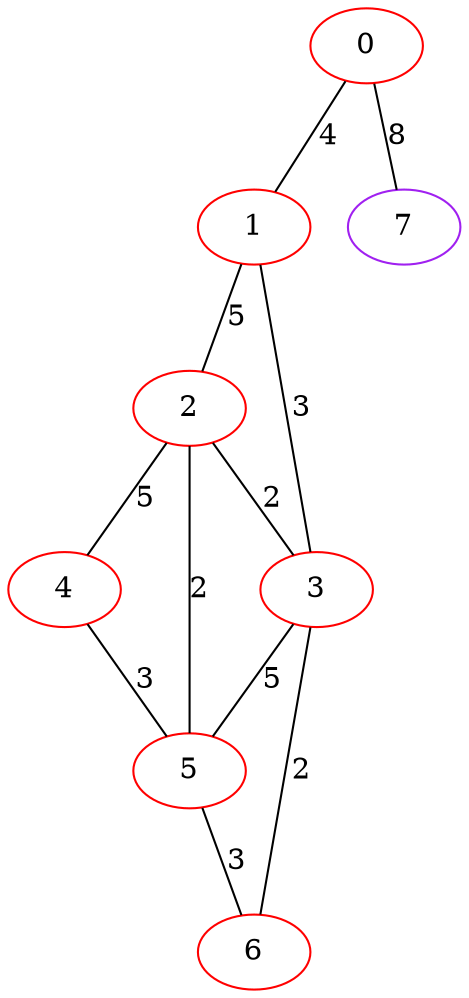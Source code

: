graph "" {
0 [color=red, weight=1];
1 [color=red, weight=1];
2 [color=red, weight=1];
3 [color=red, weight=1];
4 [color=red, weight=1];
5 [color=red, weight=1];
6 [color=red, weight=1];
7 [color=purple, weight=4];
0 -- 1  [key=0, label=4];
0 -- 7  [key=0, label=8];
1 -- 2  [key=0, label=5];
1 -- 3  [key=0, label=3];
2 -- 3  [key=0, label=2];
2 -- 4  [key=0, label=5];
2 -- 5  [key=0, label=2];
3 -- 5  [key=0, label=5];
3 -- 6  [key=0, label=2];
4 -- 5  [key=0, label=3];
5 -- 6  [key=0, label=3];
}
